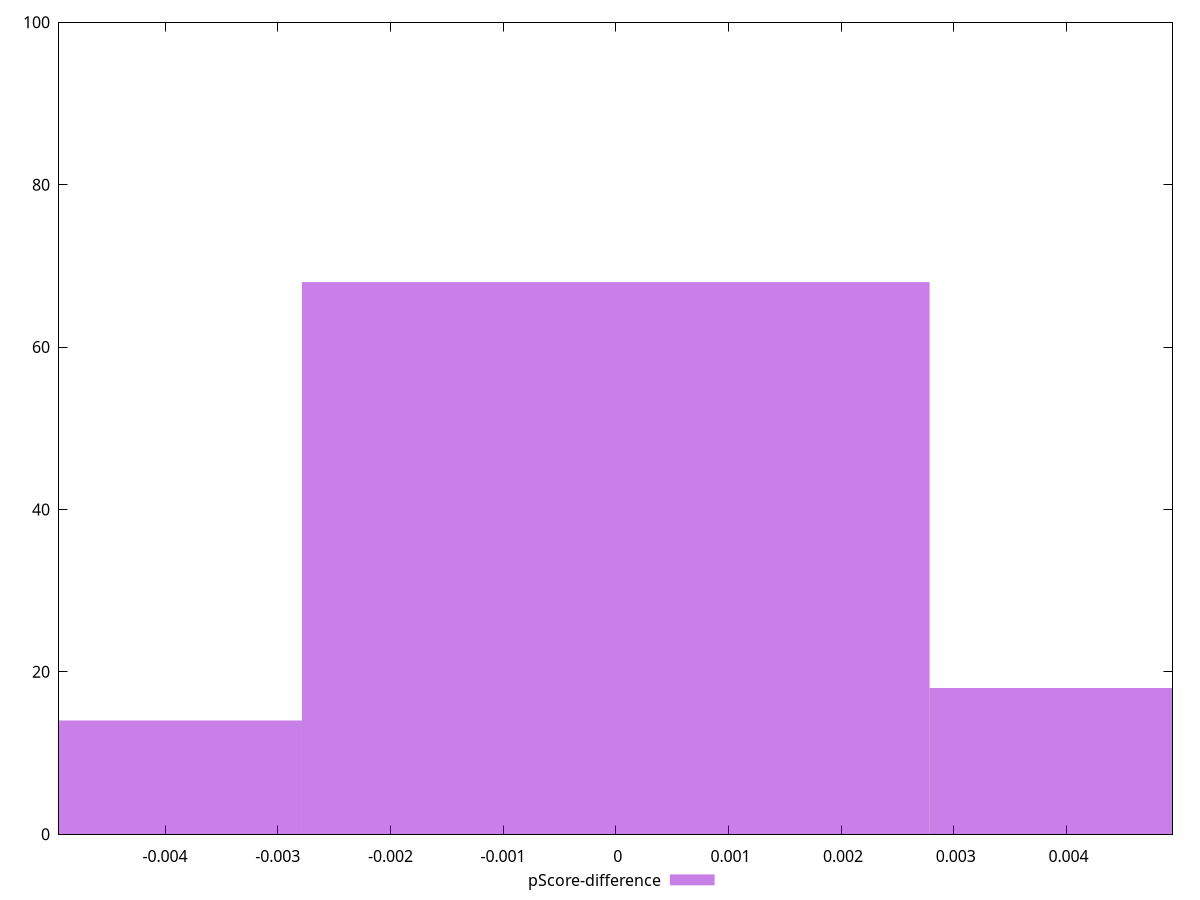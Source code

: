 reset

$pScoreDifference <<EOF
0 68
0.005570553724725756 18
-0.005570553724725756 14
EOF

set key outside below
set boxwidth 0.005570553724725756
set xrange [-0.004941176470588227:0.004941176470588227]
set yrange [0:100]
set trange [0:100]
set style fill transparent solid 0.5 noborder
set terminal svg size 640, 490 enhanced background rgb 'white'
set output "reports/report_00027_2021-02-24T12-40-31.850Z/render-blocking-resources/samples/astro/pScore-difference/histogram.svg"

plot $pScoreDifference title "pScore-difference" with boxes

reset
